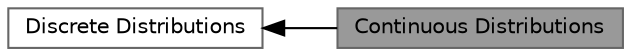digraph "Continuous Distributions"
{
 // LATEX_PDF_SIZE
  bgcolor="transparent";
  edge [fontname=Helvetica,fontsize=10,labelfontname=Helvetica,labelfontsize=10];
  node [fontname=Helvetica,fontsize=10,shape=box,height=0.2,width=0.4];
  rankdir=LR;
  Node1 [id="Node000001",label="Continuous Distributions",height=0.2,width=0.4,color="gray40", fillcolor="grey60", style="filled", fontcolor="black",tooltip=" "];
  Node2 [id="Node000002",label="Discrete Distributions",height=0.2,width=0.4,color="grey40", fillcolor="white", style="filled",URL="$group__tr1__random__distributions__discrete.html",tooltip=" "];
  Node2->Node1 [shape=plaintext, dir="back", style="solid"];
}

